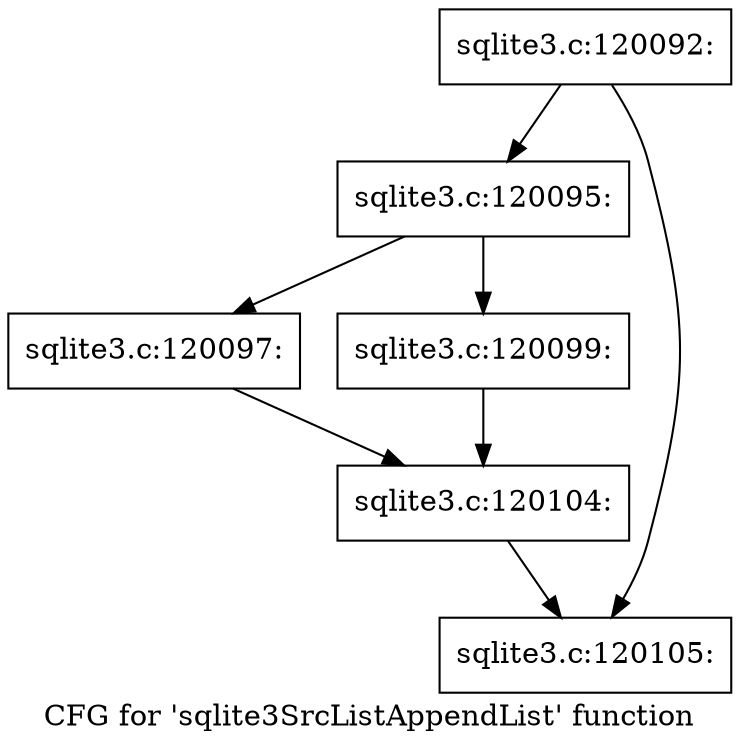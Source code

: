 digraph "CFG for 'sqlite3SrcListAppendList' function" {
	label="CFG for 'sqlite3SrcListAppendList' function";

	Node0x55c0f9e741d0 [shape=record,label="{sqlite3.c:120092:}"];
	Node0x55c0f9e741d0 -> Node0x55c0f9e76b90;
	Node0x55c0f9e741d0 -> Node0x55c0f9e76be0;
	Node0x55c0f9e76b90 [shape=record,label="{sqlite3.c:120095:}"];
	Node0x55c0f9e76b90 -> Node0x55c0f9e77660;
	Node0x55c0f9e76b90 -> Node0x55c0f9e77700;
	Node0x55c0f9e77660 [shape=record,label="{sqlite3.c:120097:}"];
	Node0x55c0f9e77660 -> Node0x55c0f9e776b0;
	Node0x55c0f9e77700 [shape=record,label="{sqlite3.c:120099:}"];
	Node0x55c0f9e77700 -> Node0x55c0f9e776b0;
	Node0x55c0f9e776b0 [shape=record,label="{sqlite3.c:120104:}"];
	Node0x55c0f9e776b0 -> Node0x55c0f9e76be0;
	Node0x55c0f9e76be0 [shape=record,label="{sqlite3.c:120105:}"];
}
